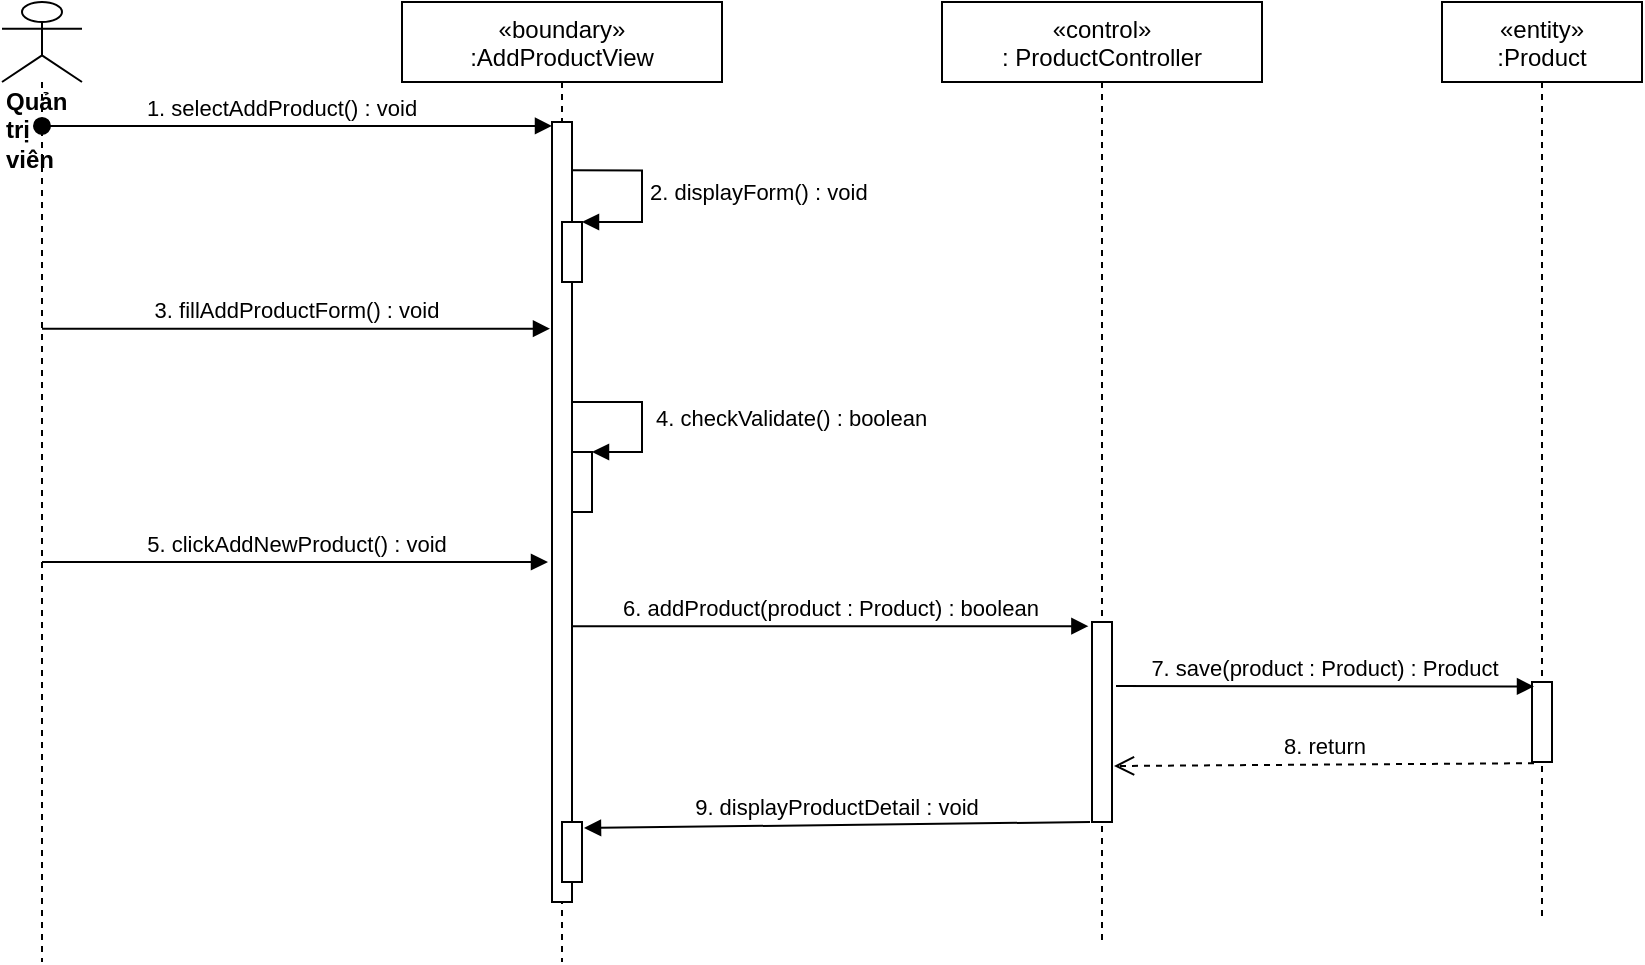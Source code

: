 <mxfile version="14.7.0" type="device"><diagram id="kgpKYQtTHZ0yAKxKKP6v" name="Page-1"><mxGraphModel dx="1108" dy="425" grid="1" gridSize="10" guides="1" tooltips="1" connect="1" arrows="1" fold="1" page="1" pageScale="1" pageWidth="850" pageHeight="1100" math="0" shadow="0"><root><mxCell id="0"/><mxCell id="1" parent="0"/><mxCell id="LOUm1dArXZRg01D5vQiM-1" value="«boundary»&#10;:AddProductView" style="shape=umlLifeline;perimeter=lifelinePerimeter;container=1;collapsible=0;recursiveResize=0;rounded=0;shadow=0;strokeWidth=1;" parent="1" vertex="1"><mxGeometry x="270" y="80" width="160" height="480" as="geometry"/></mxCell><mxCell id="LOUm1dArXZRg01D5vQiM-2" value="" style="points=[];perimeter=orthogonalPerimeter;rounded=0;shadow=0;strokeWidth=1;" parent="LOUm1dArXZRg01D5vQiM-1" vertex="1"><mxGeometry x="75" y="60" width="10" height="390" as="geometry"/></mxCell><mxCell id="LOUm1dArXZRg01D5vQiM-4" value="«control»&#10;: ProductController" style="shape=umlLifeline;perimeter=lifelinePerimeter;container=1;collapsible=0;recursiveResize=0;rounded=0;shadow=0;strokeWidth=1;" parent="1" vertex="1"><mxGeometry x="540" y="80" width="160" height="470" as="geometry"/></mxCell><mxCell id="LOUm1dArXZRg01D5vQiM-6" value="&lt;div&gt;&lt;b&gt;Quản trị viên&lt;/b&gt;&lt;/div&gt;" style="shape=umlLifeline;participant=umlActor;perimeter=lifelinePerimeter;whiteSpace=wrap;html=1;container=1;collapsible=0;recursiveResize=0;verticalAlign=top;spacingTop=36;outlineConnect=0;align=left;size=40;" parent="1" vertex="1"><mxGeometry x="70" y="80" width="40" height="480" as="geometry"/></mxCell><mxCell id="LOUm1dArXZRg01D5vQiM-7" value="1. selectAddProduct() : void" style="verticalAlign=bottom;startArrow=oval;endArrow=block;startSize=8;shadow=0;strokeWidth=1;entryX=0;entryY=0.005;entryDx=0;entryDy=0;entryPerimeter=0;" parent="1" source="LOUm1dArXZRg01D5vQiM-6" target="LOUm1dArXZRg01D5vQiM-2" edge="1"><mxGeometry x="-0.06" relative="1" as="geometry"><mxPoint x="100" y="170" as="sourcePoint"/><mxPoint as="offset"/><mxPoint x="270.4" y="160.48" as="targetPoint"/></mxGeometry></mxCell><mxCell id="LOUm1dArXZRg01D5vQiM-14" value="9. displayProductDetail : void" style="verticalAlign=bottom;endArrow=block;shadow=0;strokeWidth=1;exitX=-0.1;exitY=1;exitDx=0;exitDy=0;exitPerimeter=0;entryX=1.1;entryY=0.1;entryDx=0;entryDy=0;entryPerimeter=0;" parent="1" source="LOUm1dArXZRg01D5vQiM-5" target="LOUm1dArXZRg01D5vQiM-28" edge="1"><mxGeometry relative="1" as="geometry"><mxPoint x="550" y="319" as="sourcePoint"/><mxPoint x="520" y="489" as="targetPoint"/></mxGeometry></mxCell><mxCell id="LOUm1dArXZRg01D5vQiM-15" value="«entity»&#10;:Product" style="shape=umlLifeline;perimeter=lifelinePerimeter;container=1;collapsible=0;recursiveResize=0;rounded=0;shadow=0;strokeWidth=1;" parent="1" vertex="1"><mxGeometry x="790" y="80" width="100" height="460" as="geometry"/></mxCell><mxCell id="LOUm1dArXZRg01D5vQiM-16" value="" style="points=[];perimeter=orthogonalPerimeter;rounded=0;shadow=0;strokeWidth=1;" parent="LOUm1dArXZRg01D5vQiM-15" vertex="1"><mxGeometry x="45" y="340" width="10" height="40" as="geometry"/></mxCell><mxCell id="LOUm1dArXZRg01D5vQiM-17" value="7. save(product : Product) : Product" style="html=1;verticalAlign=bottom;endArrow=block;entryX=0.1;entryY=0.055;entryDx=0;entryDy=0;entryPerimeter=0;exitX=1.2;exitY=0.32;exitDx=0;exitDy=0;exitPerimeter=0;" parent="1" source="LOUm1dArXZRg01D5vQiM-5" target="LOUm1dArXZRg01D5vQiM-16" edge="1"><mxGeometry width="80" relative="1" as="geometry"><mxPoint x="858.8" y="420.42" as="sourcePoint"/><mxPoint x="1010" y="239" as="targetPoint"/></mxGeometry></mxCell><mxCell id="LOUm1dArXZRg01D5vQiM-18" value="8. return" style="html=1;verticalAlign=bottom;endArrow=open;dashed=1;endSize=8;exitX=0.1;exitY=1.015;exitDx=0;exitDy=0;exitPerimeter=0;entryX=1.1;entryY=0.72;entryDx=0;entryDy=0;entryPerimeter=0;" parent="1" source="LOUm1dArXZRg01D5vQiM-16" target="LOUm1dArXZRg01D5vQiM-5" edge="1"><mxGeometry relative="1" as="geometry"><mxPoint x="790" y="300" as="sourcePoint"/><mxPoint x="670" y="461" as="targetPoint"/></mxGeometry></mxCell><mxCell id="LOUm1dArXZRg01D5vQiM-22" value="3. fillAddProductForm() : void" style="html=1;verticalAlign=bottom;endArrow=block;entryX=-0.1;entryY=0.265;entryDx=0;entryDy=0;entryPerimeter=0;" parent="1" source="LOUm1dArXZRg01D5vQiM-6" target="LOUm1dArXZRg01D5vQiM-2" edge="1"><mxGeometry width="80" relative="1" as="geometry"><mxPoint x="380" y="270" as="sourcePoint"/><mxPoint x="350" y="230" as="targetPoint"/></mxGeometry></mxCell><mxCell id="LOUm1dArXZRg01D5vQiM-24" value="" style="html=1;points=[];perimeter=orthogonalPerimeter;" parent="1" vertex="1"><mxGeometry x="355" y="305" width="10" height="30" as="geometry"/></mxCell><mxCell id="LOUm1dArXZRg01D5vQiM-25" value="&amp;nbsp;4. checkValidate() : boolean" style="edgeStyle=orthogonalEdgeStyle;html=1;align=left;spacingLeft=2;endArrow=block;rounded=0;entryX=1;entryY=0;" parent="1" source="LOUm1dArXZRg01D5vQiM-2" target="LOUm1dArXZRg01D5vQiM-24" edge="1"><mxGeometry relative="1" as="geometry"><mxPoint x="400" y="250" as="sourcePoint"/><Array as="points"><mxPoint x="390" y="280"/><mxPoint x="390" y="305"/></Array></mxGeometry></mxCell><mxCell id="LOUm1dArXZRg01D5vQiM-26" value="5. clickAddNewProduct() : void" style="html=1;verticalAlign=bottom;endArrow=block;" parent="1" source="LOUm1dArXZRg01D5vQiM-6" edge="1"><mxGeometry width="80" relative="1" as="geometry"><mxPoint x="380" y="270" as="sourcePoint"/><mxPoint x="343" y="360" as="targetPoint"/></mxGeometry></mxCell><mxCell id="LOUm1dArXZRg01D5vQiM-5" value="" style="points=[];perimeter=orthogonalPerimeter;rounded=0;shadow=0;strokeWidth=1;" parent="1" vertex="1"><mxGeometry x="615" y="390" width="10" height="100" as="geometry"/></mxCell><mxCell id="LOUm1dArXZRg01D5vQiM-27" value="6. addProduct(product : Product) : boolean" style="html=1;verticalAlign=bottom;endArrow=block;entryX=-0.18;entryY=0.021;entryDx=0;entryDy=0;entryPerimeter=0;" parent="1" source="LOUm1dArXZRg01D5vQiM-2" target="LOUm1dArXZRg01D5vQiM-5" edge="1"><mxGeometry width="80" relative="1" as="geometry"><mxPoint x="496" y="343" as="sourcePoint"/><mxPoint x="700" y="370" as="targetPoint"/></mxGeometry></mxCell><mxCell id="LOUm1dArXZRg01D5vQiM-28" value="" style="html=1;points=[];perimeter=orthogonalPerimeter;" parent="1" vertex="1"><mxGeometry x="350" y="490" width="10" height="30" as="geometry"/></mxCell><mxCell id="U_ehfwxMCMyf2JOxmml_-2" value="" style="html=1;points=[];perimeter=orthogonalPerimeter;" parent="1" vertex="1"><mxGeometry x="350" y="190" width="10" height="30" as="geometry"/></mxCell><mxCell id="U_ehfwxMCMyf2JOxmml_-3" value="2. displayForm() : void" style="edgeStyle=orthogonalEdgeStyle;html=1;align=left;spacingLeft=2;endArrow=block;rounded=0;entryX=1;entryY=0;exitX=1;exitY=0.062;exitDx=0;exitDy=0;exitPerimeter=0;" parent="1" source="LOUm1dArXZRg01D5vQiM-2" target="U_ehfwxMCMyf2JOxmml_-2" edge="1"><mxGeometry relative="1" as="geometry"><mxPoint x="550" y="190" as="sourcePoint"/><Array as="points"><mxPoint x="390" y="164"/><mxPoint x="390" y="190"/></Array></mxGeometry></mxCell></root></mxGraphModel></diagram></mxfile>